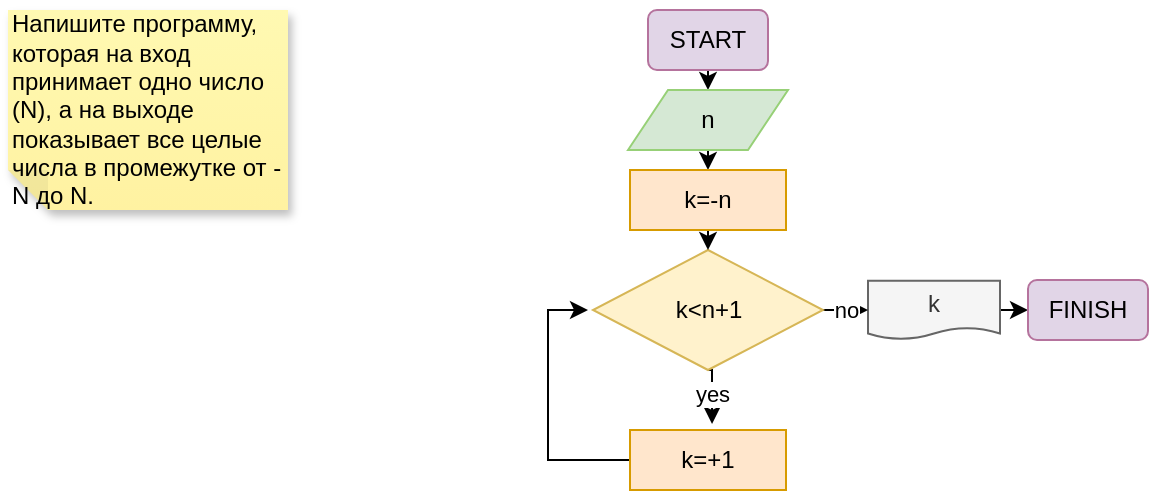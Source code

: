 <mxfile version="20.3.0" type="device"><diagram id="RBSy06l61cCSNPGjdzoy" name="Страница 1"><mxGraphModel dx="711" dy="433" grid="1" gridSize="10" guides="1" tooltips="1" connect="1" arrows="1" fold="1" page="1" pageScale="1" pageWidth="827" pageHeight="1169" math="0" shadow="0"><root><mxCell id="0"/><mxCell id="1" parent="0"/><mxCell id="ASfDf8phUozuFSxP0lh7-1" value="Напишите программу, которая на вход принимает одно число (N), а на выходе показывает все целые числа в промежутке от -N до N." style="shape=note;whiteSpace=wrap;html=1;backgroundOutline=1;fontColor=#000000;darkOpacity=0.05;fillColor=#FFF9B2;strokeColor=none;fillStyle=solid;direction=west;gradientDirection=north;gradientColor=#FFF2A1;shadow=1;size=20;pointerEvents=1;align=left;" parent="1" vertex="1"><mxGeometry x="10" y="10" width="140" height="100" as="geometry"/></mxCell><mxCell id="ASfDf8phUozuFSxP0lh7-6" style="edgeStyle=orthogonalEdgeStyle;rounded=0;orthogonalLoop=1;jettySize=auto;html=1;exitX=0.5;exitY=1;exitDx=0;exitDy=0;entryX=0.5;entryY=0;entryDx=0;entryDy=0;" parent="1" source="ASfDf8phUozuFSxP0lh7-2" target="ASfDf8phUozuFSxP0lh7-3" edge="1"><mxGeometry relative="1" as="geometry"/></mxCell><mxCell id="ASfDf8phUozuFSxP0lh7-2" value="START" style="rounded=1;whiteSpace=wrap;html=1;fillColor=#e1d5e7;strokeColor=#B5739D;" parent="1" vertex="1"><mxGeometry x="330" y="10" width="60" height="30" as="geometry"/></mxCell><mxCell id="ASfDf8phUozuFSxP0lh7-7" style="edgeStyle=orthogonalEdgeStyle;rounded=0;orthogonalLoop=1;jettySize=auto;html=1;exitX=0.5;exitY=1;exitDx=0;exitDy=0;entryX=0.5;entryY=0;entryDx=0;entryDy=0;" parent="1" source="ASfDf8phUozuFSxP0lh7-3" edge="1"><mxGeometry relative="1" as="geometry"><mxPoint x="360.005" y="90" as="targetPoint"/></mxGeometry></mxCell><mxCell id="ASfDf8phUozuFSxP0lh7-3" value="n" style="shape=parallelogram;perimeter=parallelogramPerimeter;whiteSpace=wrap;html=1;fixedSize=1;strokeColor=#97D077;fillColor=#d5e8d4;" parent="1" vertex="1"><mxGeometry x="320" y="50" width="80" height="30" as="geometry"/></mxCell><mxCell id="ImzsHngc81xwybORZ7s--9" style="edgeStyle=orthogonalEdgeStyle;rounded=0;orthogonalLoop=1;jettySize=auto;html=1;exitX=1;exitY=0.5;exitDx=0;exitDy=0;entryX=0;entryY=0.5;entryDx=0;entryDy=0;" edge="1" parent="1" source="ASfDf8phUozuFSxP0lh7-5" target="ASfDf8phUozuFSxP0lh7-9"><mxGeometry relative="1" as="geometry"/></mxCell><mxCell id="ASfDf8phUozuFSxP0lh7-5" value="k" style="shape=document;whiteSpace=wrap;html=1;boundedLbl=1;strokeColor=#666666;fillColor=#f5f5f5;fontColor=#333333;size=0.199;" parent="1" vertex="1"><mxGeometry x="440" y="145.38" width="66" height="29.25" as="geometry"/></mxCell><mxCell id="ASfDf8phUozuFSxP0lh7-9" value="FINISH" style="rounded=1;whiteSpace=wrap;html=1;fillColor=#e1d5e7;strokeColor=#B5739D;" parent="1" vertex="1"><mxGeometry x="520" y="145" width="60" height="30" as="geometry"/></mxCell><mxCell id="ImzsHngc81xwybORZ7s--6" value="yes" style="edgeStyle=orthogonalEdgeStyle;rounded=0;orthogonalLoop=1;jettySize=auto;html=1;exitX=0.5;exitY=1;exitDx=0;exitDy=0;entryX=0.526;entryY=-0.1;entryDx=0;entryDy=0;entryPerimeter=0;" edge="1" parent="1" source="k6U-lSZdkU0NifpjAiNE-1" target="ImzsHngc81xwybORZ7s--4"><mxGeometry relative="1" as="geometry"/></mxCell><mxCell id="ImzsHngc81xwybORZ7s--8" value="no" style="edgeStyle=orthogonalEdgeStyle;rounded=0;orthogonalLoop=1;jettySize=auto;html=1;exitX=1;exitY=0.5;exitDx=0;exitDy=0;entryX=0;entryY=0.5;entryDx=0;entryDy=0;" edge="1" parent="1" source="k6U-lSZdkU0NifpjAiNE-1" target="ASfDf8phUozuFSxP0lh7-5"><mxGeometry relative="1" as="geometry"/></mxCell><mxCell id="k6U-lSZdkU0NifpjAiNE-1" value="k&amp;lt;n+1" style="rhombus;whiteSpace=wrap;html=1;strokeColor=#d6b656;fillColor=#fff2cc;" parent="1" vertex="1"><mxGeometry x="302.5" y="130" width="115" height="60" as="geometry"/></mxCell><mxCell id="ImzsHngc81xwybORZ7s--5" style="edgeStyle=orthogonalEdgeStyle;rounded=0;orthogonalLoop=1;jettySize=auto;html=1;exitX=0.5;exitY=1;exitDx=0;exitDy=0;entryX=0.5;entryY=0;entryDx=0;entryDy=0;" edge="1" parent="1" source="ImzsHngc81xwybORZ7s--2" target="k6U-lSZdkU0NifpjAiNE-1"><mxGeometry relative="1" as="geometry"/></mxCell><mxCell id="ImzsHngc81xwybORZ7s--2" value="k=-n" style="rounded=0;whiteSpace=wrap;html=1;strokeColor=#d79b00;fillColor=#ffe6cc;" vertex="1" parent="1"><mxGeometry x="321" y="90" width="78" height="30" as="geometry"/></mxCell><mxCell id="ImzsHngc81xwybORZ7s--7" style="edgeStyle=orthogonalEdgeStyle;rounded=0;orthogonalLoop=1;jettySize=auto;html=1;exitX=0;exitY=0.5;exitDx=0;exitDy=0;" edge="1" parent="1" source="ImzsHngc81xwybORZ7s--4"><mxGeometry relative="1" as="geometry"><mxPoint x="300" y="160" as="targetPoint"/><Array as="points"><mxPoint x="280" y="235"/><mxPoint x="280" y="160"/></Array></mxGeometry></mxCell><mxCell id="ImzsHngc81xwybORZ7s--4" value="k=+1" style="rounded=0;whiteSpace=wrap;html=1;strokeColor=#d79b00;fillColor=#ffe6cc;" vertex="1" parent="1"><mxGeometry x="321" y="220" width="78" height="30" as="geometry"/></mxCell></root></mxGraphModel></diagram></mxfile>